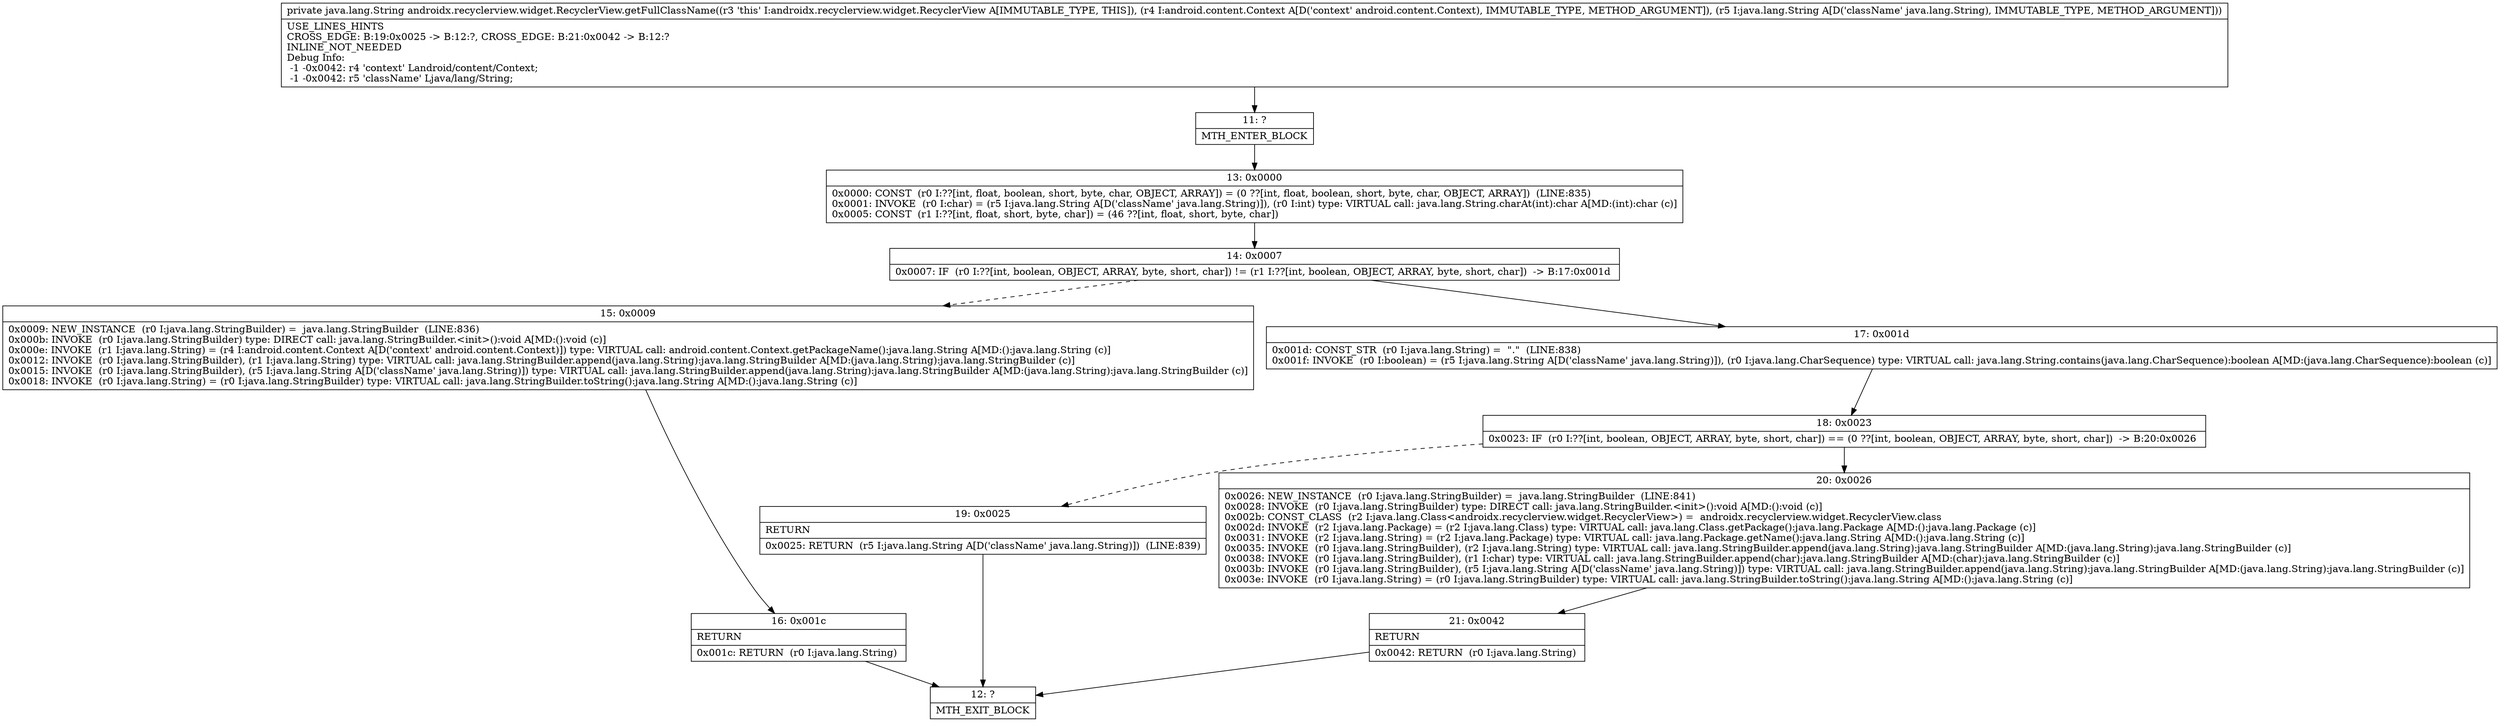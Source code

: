 digraph "CFG forandroidx.recyclerview.widget.RecyclerView.getFullClassName(Landroid\/content\/Context;Ljava\/lang\/String;)Ljava\/lang\/String;" {
Node_11 [shape=record,label="{11\:\ ?|MTH_ENTER_BLOCK\l}"];
Node_13 [shape=record,label="{13\:\ 0x0000|0x0000: CONST  (r0 I:??[int, float, boolean, short, byte, char, OBJECT, ARRAY]) = (0 ??[int, float, boolean, short, byte, char, OBJECT, ARRAY])  (LINE:835)\l0x0001: INVOKE  (r0 I:char) = (r5 I:java.lang.String A[D('className' java.lang.String)]), (r0 I:int) type: VIRTUAL call: java.lang.String.charAt(int):char A[MD:(int):char (c)]\l0x0005: CONST  (r1 I:??[int, float, short, byte, char]) = (46 ??[int, float, short, byte, char]) \l}"];
Node_14 [shape=record,label="{14\:\ 0x0007|0x0007: IF  (r0 I:??[int, boolean, OBJECT, ARRAY, byte, short, char]) != (r1 I:??[int, boolean, OBJECT, ARRAY, byte, short, char])  \-\> B:17:0x001d \l}"];
Node_15 [shape=record,label="{15\:\ 0x0009|0x0009: NEW_INSTANCE  (r0 I:java.lang.StringBuilder) =  java.lang.StringBuilder  (LINE:836)\l0x000b: INVOKE  (r0 I:java.lang.StringBuilder) type: DIRECT call: java.lang.StringBuilder.\<init\>():void A[MD:():void (c)]\l0x000e: INVOKE  (r1 I:java.lang.String) = (r4 I:android.content.Context A[D('context' android.content.Context)]) type: VIRTUAL call: android.content.Context.getPackageName():java.lang.String A[MD:():java.lang.String (c)]\l0x0012: INVOKE  (r0 I:java.lang.StringBuilder), (r1 I:java.lang.String) type: VIRTUAL call: java.lang.StringBuilder.append(java.lang.String):java.lang.StringBuilder A[MD:(java.lang.String):java.lang.StringBuilder (c)]\l0x0015: INVOKE  (r0 I:java.lang.StringBuilder), (r5 I:java.lang.String A[D('className' java.lang.String)]) type: VIRTUAL call: java.lang.StringBuilder.append(java.lang.String):java.lang.StringBuilder A[MD:(java.lang.String):java.lang.StringBuilder (c)]\l0x0018: INVOKE  (r0 I:java.lang.String) = (r0 I:java.lang.StringBuilder) type: VIRTUAL call: java.lang.StringBuilder.toString():java.lang.String A[MD:():java.lang.String (c)]\l}"];
Node_16 [shape=record,label="{16\:\ 0x001c|RETURN\l|0x001c: RETURN  (r0 I:java.lang.String) \l}"];
Node_12 [shape=record,label="{12\:\ ?|MTH_EXIT_BLOCK\l}"];
Node_17 [shape=record,label="{17\:\ 0x001d|0x001d: CONST_STR  (r0 I:java.lang.String) =  \".\"  (LINE:838)\l0x001f: INVOKE  (r0 I:boolean) = (r5 I:java.lang.String A[D('className' java.lang.String)]), (r0 I:java.lang.CharSequence) type: VIRTUAL call: java.lang.String.contains(java.lang.CharSequence):boolean A[MD:(java.lang.CharSequence):boolean (c)]\l}"];
Node_18 [shape=record,label="{18\:\ 0x0023|0x0023: IF  (r0 I:??[int, boolean, OBJECT, ARRAY, byte, short, char]) == (0 ??[int, boolean, OBJECT, ARRAY, byte, short, char])  \-\> B:20:0x0026 \l}"];
Node_19 [shape=record,label="{19\:\ 0x0025|RETURN\l|0x0025: RETURN  (r5 I:java.lang.String A[D('className' java.lang.String)])  (LINE:839)\l}"];
Node_20 [shape=record,label="{20\:\ 0x0026|0x0026: NEW_INSTANCE  (r0 I:java.lang.StringBuilder) =  java.lang.StringBuilder  (LINE:841)\l0x0028: INVOKE  (r0 I:java.lang.StringBuilder) type: DIRECT call: java.lang.StringBuilder.\<init\>():void A[MD:():void (c)]\l0x002b: CONST_CLASS  (r2 I:java.lang.Class\<androidx.recyclerview.widget.RecyclerView\>) =  androidx.recyclerview.widget.RecyclerView.class \l0x002d: INVOKE  (r2 I:java.lang.Package) = (r2 I:java.lang.Class) type: VIRTUAL call: java.lang.Class.getPackage():java.lang.Package A[MD:():java.lang.Package (c)]\l0x0031: INVOKE  (r2 I:java.lang.String) = (r2 I:java.lang.Package) type: VIRTUAL call: java.lang.Package.getName():java.lang.String A[MD:():java.lang.String (c)]\l0x0035: INVOKE  (r0 I:java.lang.StringBuilder), (r2 I:java.lang.String) type: VIRTUAL call: java.lang.StringBuilder.append(java.lang.String):java.lang.StringBuilder A[MD:(java.lang.String):java.lang.StringBuilder (c)]\l0x0038: INVOKE  (r0 I:java.lang.StringBuilder), (r1 I:char) type: VIRTUAL call: java.lang.StringBuilder.append(char):java.lang.StringBuilder A[MD:(char):java.lang.StringBuilder (c)]\l0x003b: INVOKE  (r0 I:java.lang.StringBuilder), (r5 I:java.lang.String A[D('className' java.lang.String)]) type: VIRTUAL call: java.lang.StringBuilder.append(java.lang.String):java.lang.StringBuilder A[MD:(java.lang.String):java.lang.StringBuilder (c)]\l0x003e: INVOKE  (r0 I:java.lang.String) = (r0 I:java.lang.StringBuilder) type: VIRTUAL call: java.lang.StringBuilder.toString():java.lang.String A[MD:():java.lang.String (c)]\l}"];
Node_21 [shape=record,label="{21\:\ 0x0042|RETURN\l|0x0042: RETURN  (r0 I:java.lang.String) \l}"];
MethodNode[shape=record,label="{private java.lang.String androidx.recyclerview.widget.RecyclerView.getFullClassName((r3 'this' I:androidx.recyclerview.widget.RecyclerView A[IMMUTABLE_TYPE, THIS]), (r4 I:android.content.Context A[D('context' android.content.Context), IMMUTABLE_TYPE, METHOD_ARGUMENT]), (r5 I:java.lang.String A[D('className' java.lang.String), IMMUTABLE_TYPE, METHOD_ARGUMENT]))  | USE_LINES_HINTS\lCROSS_EDGE: B:19:0x0025 \-\> B:12:?, CROSS_EDGE: B:21:0x0042 \-\> B:12:?\lINLINE_NOT_NEEDED\lDebug Info:\l  \-1 \-0x0042: r4 'context' Landroid\/content\/Context;\l  \-1 \-0x0042: r5 'className' Ljava\/lang\/String;\l}"];
MethodNode -> Node_11;Node_11 -> Node_13;
Node_13 -> Node_14;
Node_14 -> Node_15[style=dashed];
Node_14 -> Node_17;
Node_15 -> Node_16;
Node_16 -> Node_12;
Node_17 -> Node_18;
Node_18 -> Node_19[style=dashed];
Node_18 -> Node_20;
Node_19 -> Node_12;
Node_20 -> Node_21;
Node_21 -> Node_12;
}

